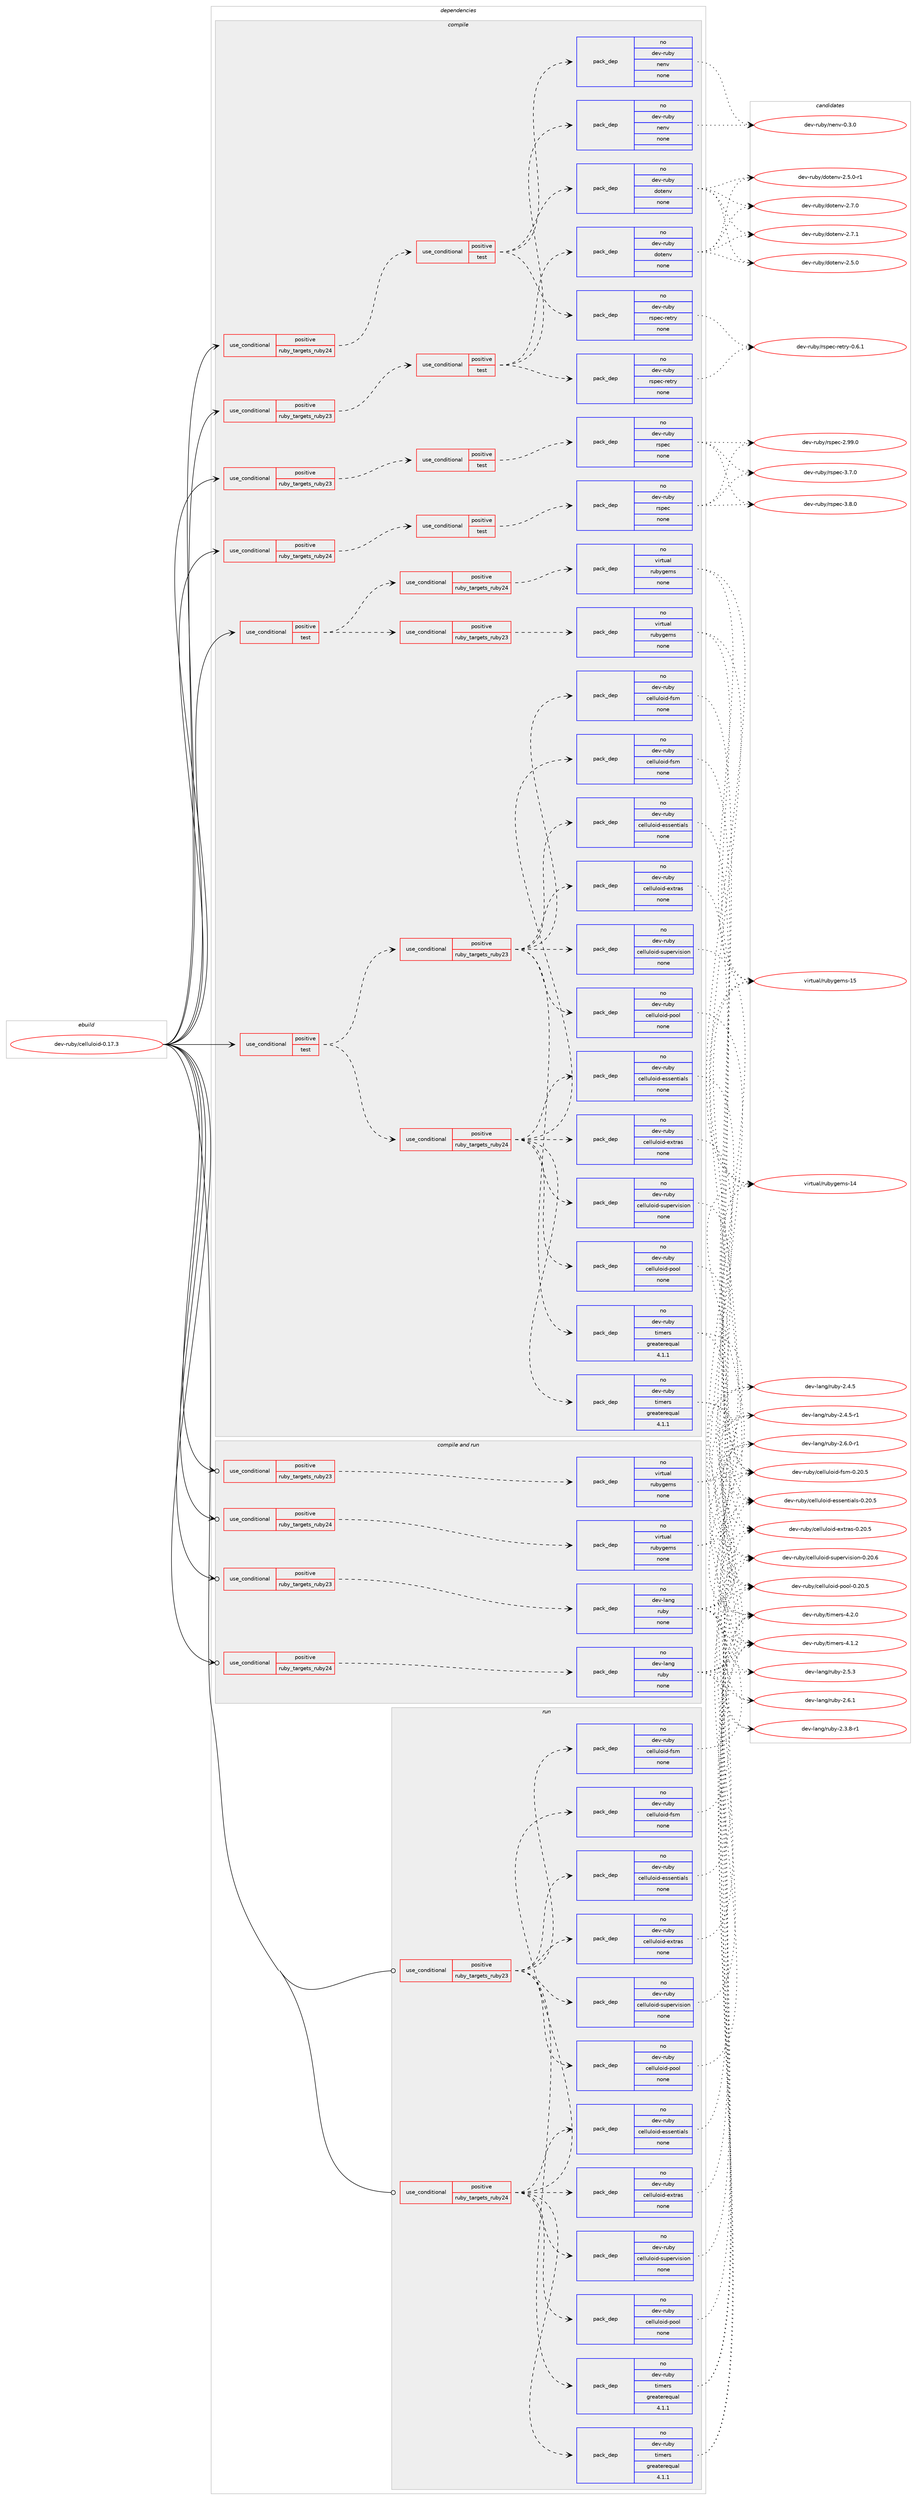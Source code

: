 digraph prolog {

# *************
# Graph options
# *************

newrank=true;
concentrate=true;
compound=true;
graph [rankdir=LR,fontname=Helvetica,fontsize=10,ranksep=1.5];#, ranksep=2.5, nodesep=0.2];
edge  [arrowhead=vee];
node  [fontname=Helvetica,fontsize=10];

# **********
# The ebuild
# **********

subgraph cluster_leftcol {
color=gray;
rank=same;
label=<<i>ebuild</i>>;
id [label="dev-ruby/celluloid-0.17.3", color=red, width=4, href="../dev-ruby/celluloid-0.17.3.svg"];
}

# ****************
# The dependencies
# ****************

subgraph cluster_midcol {
color=gray;
label=<<i>dependencies</i>>;
subgraph cluster_compile {
fillcolor="#eeeeee";
style=filled;
label=<<i>compile</i>>;
subgraph cond395918 {
dependency1486051 [label=<<TABLE BORDER="0" CELLBORDER="1" CELLSPACING="0" CELLPADDING="4"><TR><TD ROWSPAN="3" CELLPADDING="10">use_conditional</TD></TR><TR><TD>positive</TD></TR><TR><TD>ruby_targets_ruby23</TD></TR></TABLE>>, shape=none, color=red];
subgraph cond395919 {
dependency1486052 [label=<<TABLE BORDER="0" CELLBORDER="1" CELLSPACING="0" CELLPADDING="4"><TR><TD ROWSPAN="3" CELLPADDING="10">use_conditional</TD></TR><TR><TD>positive</TD></TR><TR><TD>test</TD></TR></TABLE>>, shape=none, color=red];
subgraph pack1066689 {
dependency1486053 [label=<<TABLE BORDER="0" CELLBORDER="1" CELLSPACING="0" CELLPADDING="4" WIDTH="220"><TR><TD ROWSPAN="6" CELLPADDING="30">pack_dep</TD></TR><TR><TD WIDTH="110">no</TD></TR><TR><TD>dev-ruby</TD></TR><TR><TD>dotenv</TD></TR><TR><TD>none</TD></TR><TR><TD></TD></TR></TABLE>>, shape=none, color=blue];
}
dependency1486052:e -> dependency1486053:w [weight=20,style="dashed",arrowhead="vee"];
subgraph pack1066690 {
dependency1486054 [label=<<TABLE BORDER="0" CELLBORDER="1" CELLSPACING="0" CELLPADDING="4" WIDTH="220"><TR><TD ROWSPAN="6" CELLPADDING="30">pack_dep</TD></TR><TR><TD WIDTH="110">no</TD></TR><TR><TD>dev-ruby</TD></TR><TR><TD>nenv</TD></TR><TR><TD>none</TD></TR><TR><TD></TD></TR></TABLE>>, shape=none, color=blue];
}
dependency1486052:e -> dependency1486054:w [weight=20,style="dashed",arrowhead="vee"];
subgraph pack1066691 {
dependency1486055 [label=<<TABLE BORDER="0" CELLBORDER="1" CELLSPACING="0" CELLPADDING="4" WIDTH="220"><TR><TD ROWSPAN="6" CELLPADDING="30">pack_dep</TD></TR><TR><TD WIDTH="110">no</TD></TR><TR><TD>dev-ruby</TD></TR><TR><TD>rspec-retry</TD></TR><TR><TD>none</TD></TR><TR><TD></TD></TR></TABLE>>, shape=none, color=blue];
}
dependency1486052:e -> dependency1486055:w [weight=20,style="dashed",arrowhead="vee"];
}
dependency1486051:e -> dependency1486052:w [weight=20,style="dashed",arrowhead="vee"];
}
id:e -> dependency1486051:w [weight=20,style="solid",arrowhead="vee"];
subgraph cond395920 {
dependency1486056 [label=<<TABLE BORDER="0" CELLBORDER="1" CELLSPACING="0" CELLPADDING="4"><TR><TD ROWSPAN="3" CELLPADDING="10">use_conditional</TD></TR><TR><TD>positive</TD></TR><TR><TD>ruby_targets_ruby23</TD></TR></TABLE>>, shape=none, color=red];
subgraph cond395921 {
dependency1486057 [label=<<TABLE BORDER="0" CELLBORDER="1" CELLSPACING="0" CELLPADDING="4"><TR><TD ROWSPAN="3" CELLPADDING="10">use_conditional</TD></TR><TR><TD>positive</TD></TR><TR><TD>test</TD></TR></TABLE>>, shape=none, color=red];
subgraph pack1066692 {
dependency1486058 [label=<<TABLE BORDER="0" CELLBORDER="1" CELLSPACING="0" CELLPADDING="4" WIDTH="220"><TR><TD ROWSPAN="6" CELLPADDING="30">pack_dep</TD></TR><TR><TD WIDTH="110">no</TD></TR><TR><TD>dev-ruby</TD></TR><TR><TD>rspec</TD></TR><TR><TD>none</TD></TR><TR><TD></TD></TR></TABLE>>, shape=none, color=blue];
}
dependency1486057:e -> dependency1486058:w [weight=20,style="dashed",arrowhead="vee"];
}
dependency1486056:e -> dependency1486057:w [weight=20,style="dashed",arrowhead="vee"];
}
id:e -> dependency1486056:w [weight=20,style="solid",arrowhead="vee"];
subgraph cond395922 {
dependency1486059 [label=<<TABLE BORDER="0" CELLBORDER="1" CELLSPACING="0" CELLPADDING="4"><TR><TD ROWSPAN="3" CELLPADDING="10">use_conditional</TD></TR><TR><TD>positive</TD></TR><TR><TD>ruby_targets_ruby24</TD></TR></TABLE>>, shape=none, color=red];
subgraph cond395923 {
dependency1486060 [label=<<TABLE BORDER="0" CELLBORDER="1" CELLSPACING="0" CELLPADDING="4"><TR><TD ROWSPAN="3" CELLPADDING="10">use_conditional</TD></TR><TR><TD>positive</TD></TR><TR><TD>test</TD></TR></TABLE>>, shape=none, color=red];
subgraph pack1066693 {
dependency1486061 [label=<<TABLE BORDER="0" CELLBORDER="1" CELLSPACING="0" CELLPADDING="4" WIDTH="220"><TR><TD ROWSPAN="6" CELLPADDING="30">pack_dep</TD></TR><TR><TD WIDTH="110">no</TD></TR><TR><TD>dev-ruby</TD></TR><TR><TD>dotenv</TD></TR><TR><TD>none</TD></TR><TR><TD></TD></TR></TABLE>>, shape=none, color=blue];
}
dependency1486060:e -> dependency1486061:w [weight=20,style="dashed",arrowhead="vee"];
subgraph pack1066694 {
dependency1486062 [label=<<TABLE BORDER="0" CELLBORDER="1" CELLSPACING="0" CELLPADDING="4" WIDTH="220"><TR><TD ROWSPAN="6" CELLPADDING="30">pack_dep</TD></TR><TR><TD WIDTH="110">no</TD></TR><TR><TD>dev-ruby</TD></TR><TR><TD>nenv</TD></TR><TR><TD>none</TD></TR><TR><TD></TD></TR></TABLE>>, shape=none, color=blue];
}
dependency1486060:e -> dependency1486062:w [weight=20,style="dashed",arrowhead="vee"];
subgraph pack1066695 {
dependency1486063 [label=<<TABLE BORDER="0" CELLBORDER="1" CELLSPACING="0" CELLPADDING="4" WIDTH="220"><TR><TD ROWSPAN="6" CELLPADDING="30">pack_dep</TD></TR><TR><TD WIDTH="110">no</TD></TR><TR><TD>dev-ruby</TD></TR><TR><TD>rspec-retry</TD></TR><TR><TD>none</TD></TR><TR><TD></TD></TR></TABLE>>, shape=none, color=blue];
}
dependency1486060:e -> dependency1486063:w [weight=20,style="dashed",arrowhead="vee"];
}
dependency1486059:e -> dependency1486060:w [weight=20,style="dashed",arrowhead="vee"];
}
id:e -> dependency1486059:w [weight=20,style="solid",arrowhead="vee"];
subgraph cond395924 {
dependency1486064 [label=<<TABLE BORDER="0" CELLBORDER="1" CELLSPACING="0" CELLPADDING="4"><TR><TD ROWSPAN="3" CELLPADDING="10">use_conditional</TD></TR><TR><TD>positive</TD></TR><TR><TD>ruby_targets_ruby24</TD></TR></TABLE>>, shape=none, color=red];
subgraph cond395925 {
dependency1486065 [label=<<TABLE BORDER="0" CELLBORDER="1" CELLSPACING="0" CELLPADDING="4"><TR><TD ROWSPAN="3" CELLPADDING="10">use_conditional</TD></TR><TR><TD>positive</TD></TR><TR><TD>test</TD></TR></TABLE>>, shape=none, color=red];
subgraph pack1066696 {
dependency1486066 [label=<<TABLE BORDER="0" CELLBORDER="1" CELLSPACING="0" CELLPADDING="4" WIDTH="220"><TR><TD ROWSPAN="6" CELLPADDING="30">pack_dep</TD></TR><TR><TD WIDTH="110">no</TD></TR><TR><TD>dev-ruby</TD></TR><TR><TD>rspec</TD></TR><TR><TD>none</TD></TR><TR><TD></TD></TR></TABLE>>, shape=none, color=blue];
}
dependency1486065:e -> dependency1486066:w [weight=20,style="dashed",arrowhead="vee"];
}
dependency1486064:e -> dependency1486065:w [weight=20,style="dashed",arrowhead="vee"];
}
id:e -> dependency1486064:w [weight=20,style="solid",arrowhead="vee"];
subgraph cond395926 {
dependency1486067 [label=<<TABLE BORDER="0" CELLBORDER="1" CELLSPACING="0" CELLPADDING="4"><TR><TD ROWSPAN="3" CELLPADDING="10">use_conditional</TD></TR><TR><TD>positive</TD></TR><TR><TD>test</TD></TR></TABLE>>, shape=none, color=red];
subgraph cond395927 {
dependency1486068 [label=<<TABLE BORDER="0" CELLBORDER="1" CELLSPACING="0" CELLPADDING="4"><TR><TD ROWSPAN="3" CELLPADDING="10">use_conditional</TD></TR><TR><TD>positive</TD></TR><TR><TD>ruby_targets_ruby23</TD></TR></TABLE>>, shape=none, color=red];
subgraph pack1066697 {
dependency1486069 [label=<<TABLE BORDER="0" CELLBORDER="1" CELLSPACING="0" CELLPADDING="4" WIDTH="220"><TR><TD ROWSPAN="6" CELLPADDING="30">pack_dep</TD></TR><TR><TD WIDTH="110">no</TD></TR><TR><TD>dev-ruby</TD></TR><TR><TD>celluloid-essentials</TD></TR><TR><TD>none</TD></TR><TR><TD></TD></TR></TABLE>>, shape=none, color=blue];
}
dependency1486068:e -> dependency1486069:w [weight=20,style="dashed",arrowhead="vee"];
subgraph pack1066698 {
dependency1486070 [label=<<TABLE BORDER="0" CELLBORDER="1" CELLSPACING="0" CELLPADDING="4" WIDTH="220"><TR><TD ROWSPAN="6" CELLPADDING="30">pack_dep</TD></TR><TR><TD WIDTH="110">no</TD></TR><TR><TD>dev-ruby</TD></TR><TR><TD>celluloid-extras</TD></TR><TR><TD>none</TD></TR><TR><TD></TD></TR></TABLE>>, shape=none, color=blue];
}
dependency1486068:e -> dependency1486070:w [weight=20,style="dashed",arrowhead="vee"];
subgraph pack1066699 {
dependency1486071 [label=<<TABLE BORDER="0" CELLBORDER="1" CELLSPACING="0" CELLPADDING="4" WIDTH="220"><TR><TD ROWSPAN="6" CELLPADDING="30">pack_dep</TD></TR><TR><TD WIDTH="110">no</TD></TR><TR><TD>dev-ruby</TD></TR><TR><TD>celluloid-fsm</TD></TR><TR><TD>none</TD></TR><TR><TD></TD></TR></TABLE>>, shape=none, color=blue];
}
dependency1486068:e -> dependency1486071:w [weight=20,style="dashed",arrowhead="vee"];
subgraph pack1066700 {
dependency1486072 [label=<<TABLE BORDER="0" CELLBORDER="1" CELLSPACING="0" CELLPADDING="4" WIDTH="220"><TR><TD ROWSPAN="6" CELLPADDING="30">pack_dep</TD></TR><TR><TD WIDTH="110">no</TD></TR><TR><TD>dev-ruby</TD></TR><TR><TD>celluloid-pool</TD></TR><TR><TD>none</TD></TR><TR><TD></TD></TR></TABLE>>, shape=none, color=blue];
}
dependency1486068:e -> dependency1486072:w [weight=20,style="dashed",arrowhead="vee"];
subgraph pack1066701 {
dependency1486073 [label=<<TABLE BORDER="0" CELLBORDER="1" CELLSPACING="0" CELLPADDING="4" WIDTH="220"><TR><TD ROWSPAN="6" CELLPADDING="30">pack_dep</TD></TR><TR><TD WIDTH="110">no</TD></TR><TR><TD>dev-ruby</TD></TR><TR><TD>celluloid-supervision</TD></TR><TR><TD>none</TD></TR><TR><TD></TD></TR></TABLE>>, shape=none, color=blue];
}
dependency1486068:e -> dependency1486073:w [weight=20,style="dashed",arrowhead="vee"];
subgraph pack1066702 {
dependency1486074 [label=<<TABLE BORDER="0" CELLBORDER="1" CELLSPACING="0" CELLPADDING="4" WIDTH="220"><TR><TD ROWSPAN="6" CELLPADDING="30">pack_dep</TD></TR><TR><TD WIDTH="110">no</TD></TR><TR><TD>dev-ruby</TD></TR><TR><TD>timers</TD></TR><TR><TD>greaterequal</TD></TR><TR><TD>4.1.1</TD></TR></TABLE>>, shape=none, color=blue];
}
dependency1486068:e -> dependency1486074:w [weight=20,style="dashed",arrowhead="vee"];
}
dependency1486067:e -> dependency1486068:w [weight=20,style="dashed",arrowhead="vee"];
subgraph cond395928 {
dependency1486075 [label=<<TABLE BORDER="0" CELLBORDER="1" CELLSPACING="0" CELLPADDING="4"><TR><TD ROWSPAN="3" CELLPADDING="10">use_conditional</TD></TR><TR><TD>positive</TD></TR><TR><TD>ruby_targets_ruby24</TD></TR></TABLE>>, shape=none, color=red];
subgraph pack1066703 {
dependency1486076 [label=<<TABLE BORDER="0" CELLBORDER="1" CELLSPACING="0" CELLPADDING="4" WIDTH="220"><TR><TD ROWSPAN="6" CELLPADDING="30">pack_dep</TD></TR><TR><TD WIDTH="110">no</TD></TR><TR><TD>dev-ruby</TD></TR><TR><TD>celluloid-essentials</TD></TR><TR><TD>none</TD></TR><TR><TD></TD></TR></TABLE>>, shape=none, color=blue];
}
dependency1486075:e -> dependency1486076:w [weight=20,style="dashed",arrowhead="vee"];
subgraph pack1066704 {
dependency1486077 [label=<<TABLE BORDER="0" CELLBORDER="1" CELLSPACING="0" CELLPADDING="4" WIDTH="220"><TR><TD ROWSPAN="6" CELLPADDING="30">pack_dep</TD></TR><TR><TD WIDTH="110">no</TD></TR><TR><TD>dev-ruby</TD></TR><TR><TD>celluloid-extras</TD></TR><TR><TD>none</TD></TR><TR><TD></TD></TR></TABLE>>, shape=none, color=blue];
}
dependency1486075:e -> dependency1486077:w [weight=20,style="dashed",arrowhead="vee"];
subgraph pack1066705 {
dependency1486078 [label=<<TABLE BORDER="0" CELLBORDER="1" CELLSPACING="0" CELLPADDING="4" WIDTH="220"><TR><TD ROWSPAN="6" CELLPADDING="30">pack_dep</TD></TR><TR><TD WIDTH="110">no</TD></TR><TR><TD>dev-ruby</TD></TR><TR><TD>celluloid-fsm</TD></TR><TR><TD>none</TD></TR><TR><TD></TD></TR></TABLE>>, shape=none, color=blue];
}
dependency1486075:e -> dependency1486078:w [weight=20,style="dashed",arrowhead="vee"];
subgraph pack1066706 {
dependency1486079 [label=<<TABLE BORDER="0" CELLBORDER="1" CELLSPACING="0" CELLPADDING="4" WIDTH="220"><TR><TD ROWSPAN="6" CELLPADDING="30">pack_dep</TD></TR><TR><TD WIDTH="110">no</TD></TR><TR><TD>dev-ruby</TD></TR><TR><TD>celluloid-pool</TD></TR><TR><TD>none</TD></TR><TR><TD></TD></TR></TABLE>>, shape=none, color=blue];
}
dependency1486075:e -> dependency1486079:w [weight=20,style="dashed",arrowhead="vee"];
subgraph pack1066707 {
dependency1486080 [label=<<TABLE BORDER="0" CELLBORDER="1" CELLSPACING="0" CELLPADDING="4" WIDTH="220"><TR><TD ROWSPAN="6" CELLPADDING="30">pack_dep</TD></TR><TR><TD WIDTH="110">no</TD></TR><TR><TD>dev-ruby</TD></TR><TR><TD>celluloid-supervision</TD></TR><TR><TD>none</TD></TR><TR><TD></TD></TR></TABLE>>, shape=none, color=blue];
}
dependency1486075:e -> dependency1486080:w [weight=20,style="dashed",arrowhead="vee"];
subgraph pack1066708 {
dependency1486081 [label=<<TABLE BORDER="0" CELLBORDER="1" CELLSPACING="0" CELLPADDING="4" WIDTH="220"><TR><TD ROWSPAN="6" CELLPADDING="30">pack_dep</TD></TR><TR><TD WIDTH="110">no</TD></TR><TR><TD>dev-ruby</TD></TR><TR><TD>timers</TD></TR><TR><TD>greaterequal</TD></TR><TR><TD>4.1.1</TD></TR></TABLE>>, shape=none, color=blue];
}
dependency1486075:e -> dependency1486081:w [weight=20,style="dashed",arrowhead="vee"];
}
dependency1486067:e -> dependency1486075:w [weight=20,style="dashed",arrowhead="vee"];
}
id:e -> dependency1486067:w [weight=20,style="solid",arrowhead="vee"];
subgraph cond395929 {
dependency1486082 [label=<<TABLE BORDER="0" CELLBORDER="1" CELLSPACING="0" CELLPADDING="4"><TR><TD ROWSPAN="3" CELLPADDING="10">use_conditional</TD></TR><TR><TD>positive</TD></TR><TR><TD>test</TD></TR></TABLE>>, shape=none, color=red];
subgraph cond395930 {
dependency1486083 [label=<<TABLE BORDER="0" CELLBORDER="1" CELLSPACING="0" CELLPADDING="4"><TR><TD ROWSPAN="3" CELLPADDING="10">use_conditional</TD></TR><TR><TD>positive</TD></TR><TR><TD>ruby_targets_ruby23</TD></TR></TABLE>>, shape=none, color=red];
subgraph pack1066709 {
dependency1486084 [label=<<TABLE BORDER="0" CELLBORDER="1" CELLSPACING="0" CELLPADDING="4" WIDTH="220"><TR><TD ROWSPAN="6" CELLPADDING="30">pack_dep</TD></TR><TR><TD WIDTH="110">no</TD></TR><TR><TD>virtual</TD></TR><TR><TD>rubygems</TD></TR><TR><TD>none</TD></TR><TR><TD></TD></TR></TABLE>>, shape=none, color=blue];
}
dependency1486083:e -> dependency1486084:w [weight=20,style="dashed",arrowhead="vee"];
}
dependency1486082:e -> dependency1486083:w [weight=20,style="dashed",arrowhead="vee"];
subgraph cond395931 {
dependency1486085 [label=<<TABLE BORDER="0" CELLBORDER="1" CELLSPACING="0" CELLPADDING="4"><TR><TD ROWSPAN="3" CELLPADDING="10">use_conditional</TD></TR><TR><TD>positive</TD></TR><TR><TD>ruby_targets_ruby24</TD></TR></TABLE>>, shape=none, color=red];
subgraph pack1066710 {
dependency1486086 [label=<<TABLE BORDER="0" CELLBORDER="1" CELLSPACING="0" CELLPADDING="4" WIDTH="220"><TR><TD ROWSPAN="6" CELLPADDING="30">pack_dep</TD></TR><TR><TD WIDTH="110">no</TD></TR><TR><TD>virtual</TD></TR><TR><TD>rubygems</TD></TR><TR><TD>none</TD></TR><TR><TD></TD></TR></TABLE>>, shape=none, color=blue];
}
dependency1486085:e -> dependency1486086:w [weight=20,style="dashed",arrowhead="vee"];
}
dependency1486082:e -> dependency1486085:w [weight=20,style="dashed",arrowhead="vee"];
}
id:e -> dependency1486082:w [weight=20,style="solid",arrowhead="vee"];
}
subgraph cluster_compileandrun {
fillcolor="#eeeeee";
style=filled;
label=<<i>compile and run</i>>;
subgraph cond395932 {
dependency1486087 [label=<<TABLE BORDER="0" CELLBORDER="1" CELLSPACING="0" CELLPADDING="4"><TR><TD ROWSPAN="3" CELLPADDING="10">use_conditional</TD></TR><TR><TD>positive</TD></TR><TR><TD>ruby_targets_ruby23</TD></TR></TABLE>>, shape=none, color=red];
subgraph pack1066711 {
dependency1486088 [label=<<TABLE BORDER="0" CELLBORDER="1" CELLSPACING="0" CELLPADDING="4" WIDTH="220"><TR><TD ROWSPAN="6" CELLPADDING="30">pack_dep</TD></TR><TR><TD WIDTH="110">no</TD></TR><TR><TD>dev-lang</TD></TR><TR><TD>ruby</TD></TR><TR><TD>none</TD></TR><TR><TD></TD></TR></TABLE>>, shape=none, color=blue];
}
dependency1486087:e -> dependency1486088:w [weight=20,style="dashed",arrowhead="vee"];
}
id:e -> dependency1486087:w [weight=20,style="solid",arrowhead="odotvee"];
subgraph cond395933 {
dependency1486089 [label=<<TABLE BORDER="0" CELLBORDER="1" CELLSPACING="0" CELLPADDING="4"><TR><TD ROWSPAN="3" CELLPADDING="10">use_conditional</TD></TR><TR><TD>positive</TD></TR><TR><TD>ruby_targets_ruby23</TD></TR></TABLE>>, shape=none, color=red];
subgraph pack1066712 {
dependency1486090 [label=<<TABLE BORDER="0" CELLBORDER="1" CELLSPACING="0" CELLPADDING="4" WIDTH="220"><TR><TD ROWSPAN="6" CELLPADDING="30">pack_dep</TD></TR><TR><TD WIDTH="110">no</TD></TR><TR><TD>virtual</TD></TR><TR><TD>rubygems</TD></TR><TR><TD>none</TD></TR><TR><TD></TD></TR></TABLE>>, shape=none, color=blue];
}
dependency1486089:e -> dependency1486090:w [weight=20,style="dashed",arrowhead="vee"];
}
id:e -> dependency1486089:w [weight=20,style="solid",arrowhead="odotvee"];
subgraph cond395934 {
dependency1486091 [label=<<TABLE BORDER="0" CELLBORDER="1" CELLSPACING="0" CELLPADDING="4"><TR><TD ROWSPAN="3" CELLPADDING="10">use_conditional</TD></TR><TR><TD>positive</TD></TR><TR><TD>ruby_targets_ruby24</TD></TR></TABLE>>, shape=none, color=red];
subgraph pack1066713 {
dependency1486092 [label=<<TABLE BORDER="0" CELLBORDER="1" CELLSPACING="0" CELLPADDING="4" WIDTH="220"><TR><TD ROWSPAN="6" CELLPADDING="30">pack_dep</TD></TR><TR><TD WIDTH="110">no</TD></TR><TR><TD>dev-lang</TD></TR><TR><TD>ruby</TD></TR><TR><TD>none</TD></TR><TR><TD></TD></TR></TABLE>>, shape=none, color=blue];
}
dependency1486091:e -> dependency1486092:w [weight=20,style="dashed",arrowhead="vee"];
}
id:e -> dependency1486091:w [weight=20,style="solid",arrowhead="odotvee"];
subgraph cond395935 {
dependency1486093 [label=<<TABLE BORDER="0" CELLBORDER="1" CELLSPACING="0" CELLPADDING="4"><TR><TD ROWSPAN="3" CELLPADDING="10">use_conditional</TD></TR><TR><TD>positive</TD></TR><TR><TD>ruby_targets_ruby24</TD></TR></TABLE>>, shape=none, color=red];
subgraph pack1066714 {
dependency1486094 [label=<<TABLE BORDER="0" CELLBORDER="1" CELLSPACING="0" CELLPADDING="4" WIDTH="220"><TR><TD ROWSPAN="6" CELLPADDING="30">pack_dep</TD></TR><TR><TD WIDTH="110">no</TD></TR><TR><TD>virtual</TD></TR><TR><TD>rubygems</TD></TR><TR><TD>none</TD></TR><TR><TD></TD></TR></TABLE>>, shape=none, color=blue];
}
dependency1486093:e -> dependency1486094:w [weight=20,style="dashed",arrowhead="vee"];
}
id:e -> dependency1486093:w [weight=20,style="solid",arrowhead="odotvee"];
}
subgraph cluster_run {
fillcolor="#eeeeee";
style=filled;
label=<<i>run</i>>;
subgraph cond395936 {
dependency1486095 [label=<<TABLE BORDER="0" CELLBORDER="1" CELLSPACING="0" CELLPADDING="4"><TR><TD ROWSPAN="3" CELLPADDING="10">use_conditional</TD></TR><TR><TD>positive</TD></TR><TR><TD>ruby_targets_ruby23</TD></TR></TABLE>>, shape=none, color=red];
subgraph pack1066715 {
dependency1486096 [label=<<TABLE BORDER="0" CELLBORDER="1" CELLSPACING="0" CELLPADDING="4" WIDTH="220"><TR><TD ROWSPAN="6" CELLPADDING="30">pack_dep</TD></TR><TR><TD WIDTH="110">no</TD></TR><TR><TD>dev-ruby</TD></TR><TR><TD>celluloid-essentials</TD></TR><TR><TD>none</TD></TR><TR><TD></TD></TR></TABLE>>, shape=none, color=blue];
}
dependency1486095:e -> dependency1486096:w [weight=20,style="dashed",arrowhead="vee"];
subgraph pack1066716 {
dependency1486097 [label=<<TABLE BORDER="0" CELLBORDER="1" CELLSPACING="0" CELLPADDING="4" WIDTH="220"><TR><TD ROWSPAN="6" CELLPADDING="30">pack_dep</TD></TR><TR><TD WIDTH="110">no</TD></TR><TR><TD>dev-ruby</TD></TR><TR><TD>celluloid-extras</TD></TR><TR><TD>none</TD></TR><TR><TD></TD></TR></TABLE>>, shape=none, color=blue];
}
dependency1486095:e -> dependency1486097:w [weight=20,style="dashed",arrowhead="vee"];
subgraph pack1066717 {
dependency1486098 [label=<<TABLE BORDER="0" CELLBORDER="1" CELLSPACING="0" CELLPADDING="4" WIDTH="220"><TR><TD ROWSPAN="6" CELLPADDING="30">pack_dep</TD></TR><TR><TD WIDTH="110">no</TD></TR><TR><TD>dev-ruby</TD></TR><TR><TD>celluloid-fsm</TD></TR><TR><TD>none</TD></TR><TR><TD></TD></TR></TABLE>>, shape=none, color=blue];
}
dependency1486095:e -> dependency1486098:w [weight=20,style="dashed",arrowhead="vee"];
subgraph pack1066718 {
dependency1486099 [label=<<TABLE BORDER="0" CELLBORDER="1" CELLSPACING="0" CELLPADDING="4" WIDTH="220"><TR><TD ROWSPAN="6" CELLPADDING="30">pack_dep</TD></TR><TR><TD WIDTH="110">no</TD></TR><TR><TD>dev-ruby</TD></TR><TR><TD>celluloid-pool</TD></TR><TR><TD>none</TD></TR><TR><TD></TD></TR></TABLE>>, shape=none, color=blue];
}
dependency1486095:e -> dependency1486099:w [weight=20,style="dashed",arrowhead="vee"];
subgraph pack1066719 {
dependency1486100 [label=<<TABLE BORDER="0" CELLBORDER="1" CELLSPACING="0" CELLPADDING="4" WIDTH="220"><TR><TD ROWSPAN="6" CELLPADDING="30">pack_dep</TD></TR><TR><TD WIDTH="110">no</TD></TR><TR><TD>dev-ruby</TD></TR><TR><TD>celluloid-supervision</TD></TR><TR><TD>none</TD></TR><TR><TD></TD></TR></TABLE>>, shape=none, color=blue];
}
dependency1486095:e -> dependency1486100:w [weight=20,style="dashed",arrowhead="vee"];
subgraph pack1066720 {
dependency1486101 [label=<<TABLE BORDER="0" CELLBORDER="1" CELLSPACING="0" CELLPADDING="4" WIDTH="220"><TR><TD ROWSPAN="6" CELLPADDING="30">pack_dep</TD></TR><TR><TD WIDTH="110">no</TD></TR><TR><TD>dev-ruby</TD></TR><TR><TD>timers</TD></TR><TR><TD>greaterequal</TD></TR><TR><TD>4.1.1</TD></TR></TABLE>>, shape=none, color=blue];
}
dependency1486095:e -> dependency1486101:w [weight=20,style="dashed",arrowhead="vee"];
}
id:e -> dependency1486095:w [weight=20,style="solid",arrowhead="odot"];
subgraph cond395937 {
dependency1486102 [label=<<TABLE BORDER="0" CELLBORDER="1" CELLSPACING="0" CELLPADDING="4"><TR><TD ROWSPAN="3" CELLPADDING="10">use_conditional</TD></TR><TR><TD>positive</TD></TR><TR><TD>ruby_targets_ruby24</TD></TR></TABLE>>, shape=none, color=red];
subgraph pack1066721 {
dependency1486103 [label=<<TABLE BORDER="0" CELLBORDER="1" CELLSPACING="0" CELLPADDING="4" WIDTH="220"><TR><TD ROWSPAN="6" CELLPADDING="30">pack_dep</TD></TR><TR><TD WIDTH="110">no</TD></TR><TR><TD>dev-ruby</TD></TR><TR><TD>celluloid-essentials</TD></TR><TR><TD>none</TD></TR><TR><TD></TD></TR></TABLE>>, shape=none, color=blue];
}
dependency1486102:e -> dependency1486103:w [weight=20,style="dashed",arrowhead="vee"];
subgraph pack1066722 {
dependency1486104 [label=<<TABLE BORDER="0" CELLBORDER="1" CELLSPACING="0" CELLPADDING="4" WIDTH="220"><TR><TD ROWSPAN="6" CELLPADDING="30">pack_dep</TD></TR><TR><TD WIDTH="110">no</TD></TR><TR><TD>dev-ruby</TD></TR><TR><TD>celluloid-extras</TD></TR><TR><TD>none</TD></TR><TR><TD></TD></TR></TABLE>>, shape=none, color=blue];
}
dependency1486102:e -> dependency1486104:w [weight=20,style="dashed",arrowhead="vee"];
subgraph pack1066723 {
dependency1486105 [label=<<TABLE BORDER="0" CELLBORDER="1" CELLSPACING="0" CELLPADDING="4" WIDTH="220"><TR><TD ROWSPAN="6" CELLPADDING="30">pack_dep</TD></TR><TR><TD WIDTH="110">no</TD></TR><TR><TD>dev-ruby</TD></TR><TR><TD>celluloid-fsm</TD></TR><TR><TD>none</TD></TR><TR><TD></TD></TR></TABLE>>, shape=none, color=blue];
}
dependency1486102:e -> dependency1486105:w [weight=20,style="dashed",arrowhead="vee"];
subgraph pack1066724 {
dependency1486106 [label=<<TABLE BORDER="0" CELLBORDER="1" CELLSPACING="0" CELLPADDING="4" WIDTH="220"><TR><TD ROWSPAN="6" CELLPADDING="30">pack_dep</TD></TR><TR><TD WIDTH="110">no</TD></TR><TR><TD>dev-ruby</TD></TR><TR><TD>celluloid-pool</TD></TR><TR><TD>none</TD></TR><TR><TD></TD></TR></TABLE>>, shape=none, color=blue];
}
dependency1486102:e -> dependency1486106:w [weight=20,style="dashed",arrowhead="vee"];
subgraph pack1066725 {
dependency1486107 [label=<<TABLE BORDER="0" CELLBORDER="1" CELLSPACING="0" CELLPADDING="4" WIDTH="220"><TR><TD ROWSPAN="6" CELLPADDING="30">pack_dep</TD></TR><TR><TD WIDTH="110">no</TD></TR><TR><TD>dev-ruby</TD></TR><TR><TD>celluloid-supervision</TD></TR><TR><TD>none</TD></TR><TR><TD></TD></TR></TABLE>>, shape=none, color=blue];
}
dependency1486102:e -> dependency1486107:w [weight=20,style="dashed",arrowhead="vee"];
subgraph pack1066726 {
dependency1486108 [label=<<TABLE BORDER="0" CELLBORDER="1" CELLSPACING="0" CELLPADDING="4" WIDTH="220"><TR><TD ROWSPAN="6" CELLPADDING="30">pack_dep</TD></TR><TR><TD WIDTH="110">no</TD></TR><TR><TD>dev-ruby</TD></TR><TR><TD>timers</TD></TR><TR><TD>greaterequal</TD></TR><TR><TD>4.1.1</TD></TR></TABLE>>, shape=none, color=blue];
}
dependency1486102:e -> dependency1486108:w [weight=20,style="dashed",arrowhead="vee"];
}
id:e -> dependency1486102:w [weight=20,style="solid",arrowhead="odot"];
}
}

# **************
# The candidates
# **************

subgraph cluster_choices {
rank=same;
color=gray;
label=<<i>candidates</i>>;

subgraph choice1066689 {
color=black;
nodesep=1;
choice100101118451141179812147100111116101110118455046534648 [label="dev-ruby/dotenv-2.5.0", color=red, width=4,href="../dev-ruby/dotenv-2.5.0.svg"];
choice1001011184511411798121471001111161011101184550465346484511449 [label="dev-ruby/dotenv-2.5.0-r1", color=red, width=4,href="../dev-ruby/dotenv-2.5.0-r1.svg"];
choice100101118451141179812147100111116101110118455046554648 [label="dev-ruby/dotenv-2.7.0", color=red, width=4,href="../dev-ruby/dotenv-2.7.0.svg"];
choice100101118451141179812147100111116101110118455046554649 [label="dev-ruby/dotenv-2.7.1", color=red, width=4,href="../dev-ruby/dotenv-2.7.1.svg"];
dependency1486053:e -> choice100101118451141179812147100111116101110118455046534648:w [style=dotted,weight="100"];
dependency1486053:e -> choice1001011184511411798121471001111161011101184550465346484511449:w [style=dotted,weight="100"];
dependency1486053:e -> choice100101118451141179812147100111116101110118455046554648:w [style=dotted,weight="100"];
dependency1486053:e -> choice100101118451141179812147100111116101110118455046554649:w [style=dotted,weight="100"];
}
subgraph choice1066690 {
color=black;
nodesep=1;
choice100101118451141179812147110101110118454846514648 [label="dev-ruby/nenv-0.3.0", color=red, width=4,href="../dev-ruby/nenv-0.3.0.svg"];
dependency1486054:e -> choice100101118451141179812147110101110118454846514648:w [style=dotted,weight="100"];
}
subgraph choice1066691 {
color=black;
nodesep=1;
choice1001011184511411798121471141151121019945114101116114121454846544649 [label="dev-ruby/rspec-retry-0.6.1", color=red, width=4,href="../dev-ruby/rspec-retry-0.6.1.svg"];
dependency1486055:e -> choice1001011184511411798121471141151121019945114101116114121454846544649:w [style=dotted,weight="100"];
}
subgraph choice1066692 {
color=black;
nodesep=1;
choice1001011184511411798121471141151121019945504657574648 [label="dev-ruby/rspec-2.99.0", color=red, width=4,href="../dev-ruby/rspec-2.99.0.svg"];
choice10010111845114117981214711411511210199455146554648 [label="dev-ruby/rspec-3.7.0", color=red, width=4,href="../dev-ruby/rspec-3.7.0.svg"];
choice10010111845114117981214711411511210199455146564648 [label="dev-ruby/rspec-3.8.0", color=red, width=4,href="../dev-ruby/rspec-3.8.0.svg"];
dependency1486058:e -> choice1001011184511411798121471141151121019945504657574648:w [style=dotted,weight="100"];
dependency1486058:e -> choice10010111845114117981214711411511210199455146554648:w [style=dotted,weight="100"];
dependency1486058:e -> choice10010111845114117981214711411511210199455146564648:w [style=dotted,weight="100"];
}
subgraph choice1066693 {
color=black;
nodesep=1;
choice100101118451141179812147100111116101110118455046534648 [label="dev-ruby/dotenv-2.5.0", color=red, width=4,href="../dev-ruby/dotenv-2.5.0.svg"];
choice1001011184511411798121471001111161011101184550465346484511449 [label="dev-ruby/dotenv-2.5.0-r1", color=red, width=4,href="../dev-ruby/dotenv-2.5.0-r1.svg"];
choice100101118451141179812147100111116101110118455046554648 [label="dev-ruby/dotenv-2.7.0", color=red, width=4,href="../dev-ruby/dotenv-2.7.0.svg"];
choice100101118451141179812147100111116101110118455046554649 [label="dev-ruby/dotenv-2.7.1", color=red, width=4,href="../dev-ruby/dotenv-2.7.1.svg"];
dependency1486061:e -> choice100101118451141179812147100111116101110118455046534648:w [style=dotted,weight="100"];
dependency1486061:e -> choice1001011184511411798121471001111161011101184550465346484511449:w [style=dotted,weight="100"];
dependency1486061:e -> choice100101118451141179812147100111116101110118455046554648:w [style=dotted,weight="100"];
dependency1486061:e -> choice100101118451141179812147100111116101110118455046554649:w [style=dotted,weight="100"];
}
subgraph choice1066694 {
color=black;
nodesep=1;
choice100101118451141179812147110101110118454846514648 [label="dev-ruby/nenv-0.3.0", color=red, width=4,href="../dev-ruby/nenv-0.3.0.svg"];
dependency1486062:e -> choice100101118451141179812147110101110118454846514648:w [style=dotted,weight="100"];
}
subgraph choice1066695 {
color=black;
nodesep=1;
choice1001011184511411798121471141151121019945114101116114121454846544649 [label="dev-ruby/rspec-retry-0.6.1", color=red, width=4,href="../dev-ruby/rspec-retry-0.6.1.svg"];
dependency1486063:e -> choice1001011184511411798121471141151121019945114101116114121454846544649:w [style=dotted,weight="100"];
}
subgraph choice1066696 {
color=black;
nodesep=1;
choice1001011184511411798121471141151121019945504657574648 [label="dev-ruby/rspec-2.99.0", color=red, width=4,href="../dev-ruby/rspec-2.99.0.svg"];
choice10010111845114117981214711411511210199455146554648 [label="dev-ruby/rspec-3.7.0", color=red, width=4,href="../dev-ruby/rspec-3.7.0.svg"];
choice10010111845114117981214711411511210199455146564648 [label="dev-ruby/rspec-3.8.0", color=red, width=4,href="../dev-ruby/rspec-3.8.0.svg"];
dependency1486066:e -> choice1001011184511411798121471141151121019945504657574648:w [style=dotted,weight="100"];
dependency1486066:e -> choice10010111845114117981214711411511210199455146554648:w [style=dotted,weight="100"];
dependency1486066:e -> choice10010111845114117981214711411511210199455146564648:w [style=dotted,weight="100"];
}
subgraph choice1066697 {
color=black;
nodesep=1;
choice10010111845114117981214799101108108117108111105100451011151151011101161059710811545484650484653 [label="dev-ruby/celluloid-essentials-0.20.5", color=red, width=4,href="../dev-ruby/celluloid-essentials-0.20.5.svg"];
dependency1486069:e -> choice10010111845114117981214799101108108117108111105100451011151151011101161059710811545484650484653:w [style=dotted,weight="100"];
}
subgraph choice1066698 {
color=black;
nodesep=1;
choice10010111845114117981214799101108108117108111105100451011201161149711545484650484653 [label="dev-ruby/celluloid-extras-0.20.5", color=red, width=4,href="../dev-ruby/celluloid-extras-0.20.5.svg"];
dependency1486070:e -> choice10010111845114117981214799101108108117108111105100451011201161149711545484650484653:w [style=dotted,weight="100"];
}
subgraph choice1066699 {
color=black;
nodesep=1;
choice100101118451141179812147991011081081171081111051004510211510945484650484653 [label="dev-ruby/celluloid-fsm-0.20.5", color=red, width=4,href="../dev-ruby/celluloid-fsm-0.20.5.svg"];
dependency1486071:e -> choice100101118451141179812147991011081081171081111051004510211510945484650484653:w [style=dotted,weight="100"];
}
subgraph choice1066700 {
color=black;
nodesep=1;
choice100101118451141179812147991011081081171081111051004511211111110845484650484653 [label="dev-ruby/celluloid-pool-0.20.5", color=red, width=4,href="../dev-ruby/celluloid-pool-0.20.5.svg"];
dependency1486072:e -> choice100101118451141179812147991011081081171081111051004511211111110845484650484653:w [style=dotted,weight="100"];
}
subgraph choice1066701 {
color=black;
nodesep=1;
choice100101118451141179812147991011081081171081111051004511511711210111411810511510511111045484650484654 [label="dev-ruby/celluloid-supervision-0.20.6", color=red, width=4,href="../dev-ruby/celluloid-supervision-0.20.6.svg"];
dependency1486073:e -> choice100101118451141179812147991011081081171081111051004511511711210111411810511510511111045484650484654:w [style=dotted,weight="100"];
}
subgraph choice1066702 {
color=black;
nodesep=1;
choice100101118451141179812147116105109101114115455246494650 [label="dev-ruby/timers-4.1.2", color=red, width=4,href="../dev-ruby/timers-4.1.2.svg"];
choice100101118451141179812147116105109101114115455246504648 [label="dev-ruby/timers-4.2.0", color=red, width=4,href="../dev-ruby/timers-4.2.0.svg"];
dependency1486074:e -> choice100101118451141179812147116105109101114115455246494650:w [style=dotted,weight="100"];
dependency1486074:e -> choice100101118451141179812147116105109101114115455246504648:w [style=dotted,weight="100"];
}
subgraph choice1066703 {
color=black;
nodesep=1;
choice10010111845114117981214799101108108117108111105100451011151151011101161059710811545484650484653 [label="dev-ruby/celluloid-essentials-0.20.5", color=red, width=4,href="../dev-ruby/celluloid-essentials-0.20.5.svg"];
dependency1486076:e -> choice10010111845114117981214799101108108117108111105100451011151151011101161059710811545484650484653:w [style=dotted,weight="100"];
}
subgraph choice1066704 {
color=black;
nodesep=1;
choice10010111845114117981214799101108108117108111105100451011201161149711545484650484653 [label="dev-ruby/celluloid-extras-0.20.5", color=red, width=4,href="../dev-ruby/celluloid-extras-0.20.5.svg"];
dependency1486077:e -> choice10010111845114117981214799101108108117108111105100451011201161149711545484650484653:w [style=dotted,weight="100"];
}
subgraph choice1066705 {
color=black;
nodesep=1;
choice100101118451141179812147991011081081171081111051004510211510945484650484653 [label="dev-ruby/celluloid-fsm-0.20.5", color=red, width=4,href="../dev-ruby/celluloid-fsm-0.20.5.svg"];
dependency1486078:e -> choice100101118451141179812147991011081081171081111051004510211510945484650484653:w [style=dotted,weight="100"];
}
subgraph choice1066706 {
color=black;
nodesep=1;
choice100101118451141179812147991011081081171081111051004511211111110845484650484653 [label="dev-ruby/celluloid-pool-0.20.5", color=red, width=4,href="../dev-ruby/celluloid-pool-0.20.5.svg"];
dependency1486079:e -> choice100101118451141179812147991011081081171081111051004511211111110845484650484653:w [style=dotted,weight="100"];
}
subgraph choice1066707 {
color=black;
nodesep=1;
choice100101118451141179812147991011081081171081111051004511511711210111411810511510511111045484650484654 [label="dev-ruby/celluloid-supervision-0.20.6", color=red, width=4,href="../dev-ruby/celluloid-supervision-0.20.6.svg"];
dependency1486080:e -> choice100101118451141179812147991011081081171081111051004511511711210111411810511510511111045484650484654:w [style=dotted,weight="100"];
}
subgraph choice1066708 {
color=black;
nodesep=1;
choice100101118451141179812147116105109101114115455246494650 [label="dev-ruby/timers-4.1.2", color=red, width=4,href="../dev-ruby/timers-4.1.2.svg"];
choice100101118451141179812147116105109101114115455246504648 [label="dev-ruby/timers-4.2.0", color=red, width=4,href="../dev-ruby/timers-4.2.0.svg"];
dependency1486081:e -> choice100101118451141179812147116105109101114115455246494650:w [style=dotted,weight="100"];
dependency1486081:e -> choice100101118451141179812147116105109101114115455246504648:w [style=dotted,weight="100"];
}
subgraph choice1066709 {
color=black;
nodesep=1;
choice118105114116117971084711411798121103101109115454952 [label="virtual/rubygems-14", color=red, width=4,href="../virtual/rubygems-14.svg"];
choice118105114116117971084711411798121103101109115454953 [label="virtual/rubygems-15", color=red, width=4,href="../virtual/rubygems-15.svg"];
dependency1486084:e -> choice118105114116117971084711411798121103101109115454952:w [style=dotted,weight="100"];
dependency1486084:e -> choice118105114116117971084711411798121103101109115454953:w [style=dotted,weight="100"];
}
subgraph choice1066710 {
color=black;
nodesep=1;
choice118105114116117971084711411798121103101109115454952 [label="virtual/rubygems-14", color=red, width=4,href="../virtual/rubygems-14.svg"];
choice118105114116117971084711411798121103101109115454953 [label="virtual/rubygems-15", color=red, width=4,href="../virtual/rubygems-15.svg"];
dependency1486086:e -> choice118105114116117971084711411798121103101109115454952:w [style=dotted,weight="100"];
dependency1486086:e -> choice118105114116117971084711411798121103101109115454953:w [style=dotted,weight="100"];
}
subgraph choice1066711 {
color=black;
nodesep=1;
choice100101118451089711010347114117981214550465146564511449 [label="dev-lang/ruby-2.3.8-r1", color=red, width=4,href="../dev-lang/ruby-2.3.8-r1.svg"];
choice10010111845108971101034711411798121455046524653 [label="dev-lang/ruby-2.4.5", color=red, width=4,href="../dev-lang/ruby-2.4.5.svg"];
choice100101118451089711010347114117981214550465246534511449 [label="dev-lang/ruby-2.4.5-r1", color=red, width=4,href="../dev-lang/ruby-2.4.5-r1.svg"];
choice10010111845108971101034711411798121455046534651 [label="dev-lang/ruby-2.5.3", color=red, width=4,href="../dev-lang/ruby-2.5.3.svg"];
choice100101118451089711010347114117981214550465446484511449 [label="dev-lang/ruby-2.6.0-r1", color=red, width=4,href="../dev-lang/ruby-2.6.0-r1.svg"];
choice10010111845108971101034711411798121455046544649 [label="dev-lang/ruby-2.6.1", color=red, width=4,href="../dev-lang/ruby-2.6.1.svg"];
dependency1486088:e -> choice100101118451089711010347114117981214550465146564511449:w [style=dotted,weight="100"];
dependency1486088:e -> choice10010111845108971101034711411798121455046524653:w [style=dotted,weight="100"];
dependency1486088:e -> choice100101118451089711010347114117981214550465246534511449:w [style=dotted,weight="100"];
dependency1486088:e -> choice10010111845108971101034711411798121455046534651:w [style=dotted,weight="100"];
dependency1486088:e -> choice100101118451089711010347114117981214550465446484511449:w [style=dotted,weight="100"];
dependency1486088:e -> choice10010111845108971101034711411798121455046544649:w [style=dotted,weight="100"];
}
subgraph choice1066712 {
color=black;
nodesep=1;
choice118105114116117971084711411798121103101109115454952 [label="virtual/rubygems-14", color=red, width=4,href="../virtual/rubygems-14.svg"];
choice118105114116117971084711411798121103101109115454953 [label="virtual/rubygems-15", color=red, width=4,href="../virtual/rubygems-15.svg"];
dependency1486090:e -> choice118105114116117971084711411798121103101109115454952:w [style=dotted,weight="100"];
dependency1486090:e -> choice118105114116117971084711411798121103101109115454953:w [style=dotted,weight="100"];
}
subgraph choice1066713 {
color=black;
nodesep=1;
choice100101118451089711010347114117981214550465146564511449 [label="dev-lang/ruby-2.3.8-r1", color=red, width=4,href="../dev-lang/ruby-2.3.8-r1.svg"];
choice10010111845108971101034711411798121455046524653 [label="dev-lang/ruby-2.4.5", color=red, width=4,href="../dev-lang/ruby-2.4.5.svg"];
choice100101118451089711010347114117981214550465246534511449 [label="dev-lang/ruby-2.4.5-r1", color=red, width=4,href="../dev-lang/ruby-2.4.5-r1.svg"];
choice10010111845108971101034711411798121455046534651 [label="dev-lang/ruby-2.5.3", color=red, width=4,href="../dev-lang/ruby-2.5.3.svg"];
choice100101118451089711010347114117981214550465446484511449 [label="dev-lang/ruby-2.6.0-r1", color=red, width=4,href="../dev-lang/ruby-2.6.0-r1.svg"];
choice10010111845108971101034711411798121455046544649 [label="dev-lang/ruby-2.6.1", color=red, width=4,href="../dev-lang/ruby-2.6.1.svg"];
dependency1486092:e -> choice100101118451089711010347114117981214550465146564511449:w [style=dotted,weight="100"];
dependency1486092:e -> choice10010111845108971101034711411798121455046524653:w [style=dotted,weight="100"];
dependency1486092:e -> choice100101118451089711010347114117981214550465246534511449:w [style=dotted,weight="100"];
dependency1486092:e -> choice10010111845108971101034711411798121455046534651:w [style=dotted,weight="100"];
dependency1486092:e -> choice100101118451089711010347114117981214550465446484511449:w [style=dotted,weight="100"];
dependency1486092:e -> choice10010111845108971101034711411798121455046544649:w [style=dotted,weight="100"];
}
subgraph choice1066714 {
color=black;
nodesep=1;
choice118105114116117971084711411798121103101109115454952 [label="virtual/rubygems-14", color=red, width=4,href="../virtual/rubygems-14.svg"];
choice118105114116117971084711411798121103101109115454953 [label="virtual/rubygems-15", color=red, width=4,href="../virtual/rubygems-15.svg"];
dependency1486094:e -> choice118105114116117971084711411798121103101109115454952:w [style=dotted,weight="100"];
dependency1486094:e -> choice118105114116117971084711411798121103101109115454953:w [style=dotted,weight="100"];
}
subgraph choice1066715 {
color=black;
nodesep=1;
choice10010111845114117981214799101108108117108111105100451011151151011101161059710811545484650484653 [label="dev-ruby/celluloid-essentials-0.20.5", color=red, width=4,href="../dev-ruby/celluloid-essentials-0.20.5.svg"];
dependency1486096:e -> choice10010111845114117981214799101108108117108111105100451011151151011101161059710811545484650484653:w [style=dotted,weight="100"];
}
subgraph choice1066716 {
color=black;
nodesep=1;
choice10010111845114117981214799101108108117108111105100451011201161149711545484650484653 [label="dev-ruby/celluloid-extras-0.20.5", color=red, width=4,href="../dev-ruby/celluloid-extras-0.20.5.svg"];
dependency1486097:e -> choice10010111845114117981214799101108108117108111105100451011201161149711545484650484653:w [style=dotted,weight="100"];
}
subgraph choice1066717 {
color=black;
nodesep=1;
choice100101118451141179812147991011081081171081111051004510211510945484650484653 [label="dev-ruby/celluloid-fsm-0.20.5", color=red, width=4,href="../dev-ruby/celluloid-fsm-0.20.5.svg"];
dependency1486098:e -> choice100101118451141179812147991011081081171081111051004510211510945484650484653:w [style=dotted,weight="100"];
}
subgraph choice1066718 {
color=black;
nodesep=1;
choice100101118451141179812147991011081081171081111051004511211111110845484650484653 [label="dev-ruby/celluloid-pool-0.20.5", color=red, width=4,href="../dev-ruby/celluloid-pool-0.20.5.svg"];
dependency1486099:e -> choice100101118451141179812147991011081081171081111051004511211111110845484650484653:w [style=dotted,weight="100"];
}
subgraph choice1066719 {
color=black;
nodesep=1;
choice100101118451141179812147991011081081171081111051004511511711210111411810511510511111045484650484654 [label="dev-ruby/celluloid-supervision-0.20.6", color=red, width=4,href="../dev-ruby/celluloid-supervision-0.20.6.svg"];
dependency1486100:e -> choice100101118451141179812147991011081081171081111051004511511711210111411810511510511111045484650484654:w [style=dotted,weight="100"];
}
subgraph choice1066720 {
color=black;
nodesep=1;
choice100101118451141179812147116105109101114115455246494650 [label="dev-ruby/timers-4.1.2", color=red, width=4,href="../dev-ruby/timers-4.1.2.svg"];
choice100101118451141179812147116105109101114115455246504648 [label="dev-ruby/timers-4.2.0", color=red, width=4,href="../dev-ruby/timers-4.2.0.svg"];
dependency1486101:e -> choice100101118451141179812147116105109101114115455246494650:w [style=dotted,weight="100"];
dependency1486101:e -> choice100101118451141179812147116105109101114115455246504648:w [style=dotted,weight="100"];
}
subgraph choice1066721 {
color=black;
nodesep=1;
choice10010111845114117981214799101108108117108111105100451011151151011101161059710811545484650484653 [label="dev-ruby/celluloid-essentials-0.20.5", color=red, width=4,href="../dev-ruby/celluloid-essentials-0.20.5.svg"];
dependency1486103:e -> choice10010111845114117981214799101108108117108111105100451011151151011101161059710811545484650484653:w [style=dotted,weight="100"];
}
subgraph choice1066722 {
color=black;
nodesep=1;
choice10010111845114117981214799101108108117108111105100451011201161149711545484650484653 [label="dev-ruby/celluloid-extras-0.20.5", color=red, width=4,href="../dev-ruby/celluloid-extras-0.20.5.svg"];
dependency1486104:e -> choice10010111845114117981214799101108108117108111105100451011201161149711545484650484653:w [style=dotted,weight="100"];
}
subgraph choice1066723 {
color=black;
nodesep=1;
choice100101118451141179812147991011081081171081111051004510211510945484650484653 [label="dev-ruby/celluloid-fsm-0.20.5", color=red, width=4,href="../dev-ruby/celluloid-fsm-0.20.5.svg"];
dependency1486105:e -> choice100101118451141179812147991011081081171081111051004510211510945484650484653:w [style=dotted,weight="100"];
}
subgraph choice1066724 {
color=black;
nodesep=1;
choice100101118451141179812147991011081081171081111051004511211111110845484650484653 [label="dev-ruby/celluloid-pool-0.20.5", color=red, width=4,href="../dev-ruby/celluloid-pool-0.20.5.svg"];
dependency1486106:e -> choice100101118451141179812147991011081081171081111051004511211111110845484650484653:w [style=dotted,weight="100"];
}
subgraph choice1066725 {
color=black;
nodesep=1;
choice100101118451141179812147991011081081171081111051004511511711210111411810511510511111045484650484654 [label="dev-ruby/celluloid-supervision-0.20.6", color=red, width=4,href="../dev-ruby/celluloid-supervision-0.20.6.svg"];
dependency1486107:e -> choice100101118451141179812147991011081081171081111051004511511711210111411810511510511111045484650484654:w [style=dotted,weight="100"];
}
subgraph choice1066726 {
color=black;
nodesep=1;
choice100101118451141179812147116105109101114115455246494650 [label="dev-ruby/timers-4.1.2", color=red, width=4,href="../dev-ruby/timers-4.1.2.svg"];
choice100101118451141179812147116105109101114115455246504648 [label="dev-ruby/timers-4.2.0", color=red, width=4,href="../dev-ruby/timers-4.2.0.svg"];
dependency1486108:e -> choice100101118451141179812147116105109101114115455246494650:w [style=dotted,weight="100"];
dependency1486108:e -> choice100101118451141179812147116105109101114115455246504648:w [style=dotted,weight="100"];
}
}

}
